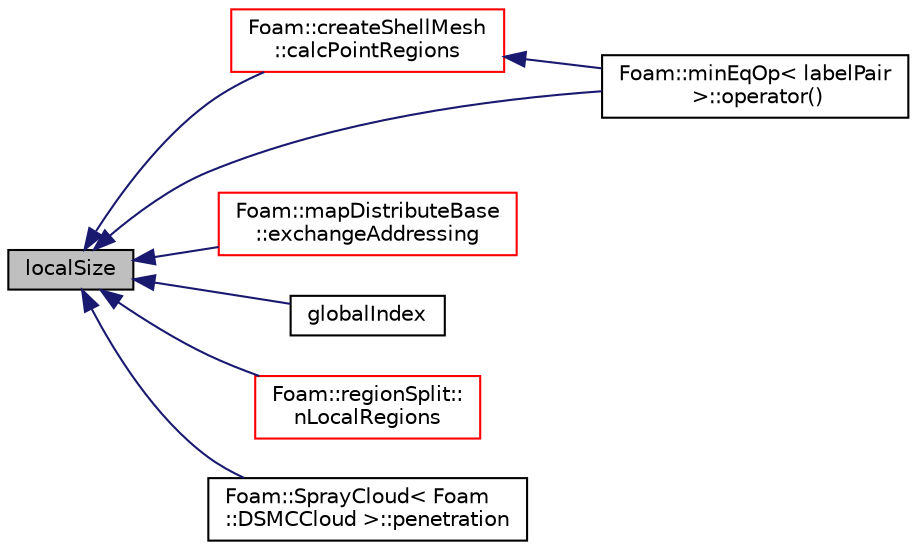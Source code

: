 digraph "localSize"
{
  bgcolor="transparent";
  edge [fontname="Helvetica",fontsize="10",labelfontname="Helvetica",labelfontsize="10"];
  node [fontname="Helvetica",fontsize="10",shape=record];
  rankdir="LR";
  Node132 [label="localSize",height=0.2,width=0.4,color="black", fillcolor="grey75", style="filled", fontcolor="black"];
  Node132 -> Node133 [dir="back",color="midnightblue",fontsize="10",style="solid",fontname="Helvetica"];
  Node133 [label="Foam::createShellMesh\l::calcPointRegions",height=0.2,width=0.4,color="red",URL="$a22181.html#abd09fd2558d9fc41e9a503ce2976fe5f",tooltip="Helper: calculate point regions. The point region is the. "];
  Node133 -> Node136 [dir="back",color="midnightblue",fontsize="10",style="solid",fontname="Helvetica"];
  Node136 [label="Foam::minEqOp\< labelPair\l \>::operator()",height=0.2,width=0.4,color="black",URL="$a22177.html#a5110bdded347caa6365e4d10554dfc32"];
  Node132 -> Node138 [dir="back",color="midnightblue",fontsize="10",style="solid",fontname="Helvetica"];
  Node138 [label="Foam::mapDistributeBase\l::exchangeAddressing",height=0.2,width=0.4,color="red",URL="$a28525.html#aaea4ac19dd141ea6cc9d6adbcf7c0cf4"];
  Node132 -> Node142 [dir="back",color="midnightblue",fontsize="10",style="solid",fontname="Helvetica"];
  Node142 [label="globalIndex",height=0.2,width=0.4,color="black",URL="$a28481.html#a39ebbeaca6850dfbcf3f8c2d7305feb9",tooltip="Construct from local max size. Does communication with default. "];
  Node132 -> Node143 [dir="back",color="midnightblue",fontsize="10",style="solid",fontname="Helvetica"];
  Node143 [label="Foam::regionSplit::\lnLocalRegions",height=0.2,width=0.4,color="red",URL="$a26337.html#a256dfb18a95d3d943cf23cdecda88064",tooltip="Return local number of regions. "];
  Node132 -> Node136 [dir="back",color="midnightblue",fontsize="10",style="solid",fontname="Helvetica"];
  Node132 -> Node145 [dir="back",color="midnightblue",fontsize="10",style="solid",fontname="Helvetica"];
  Node145 [label="Foam::SprayCloud\< Foam\l::DSMCCloud \>::penetration",height=0.2,width=0.4,color="black",URL="$a25661.html#acabb7d90e498b652e912de7feeedf590",tooltip="Penetration for fraction [0-1] of the current total mass. "];
}
